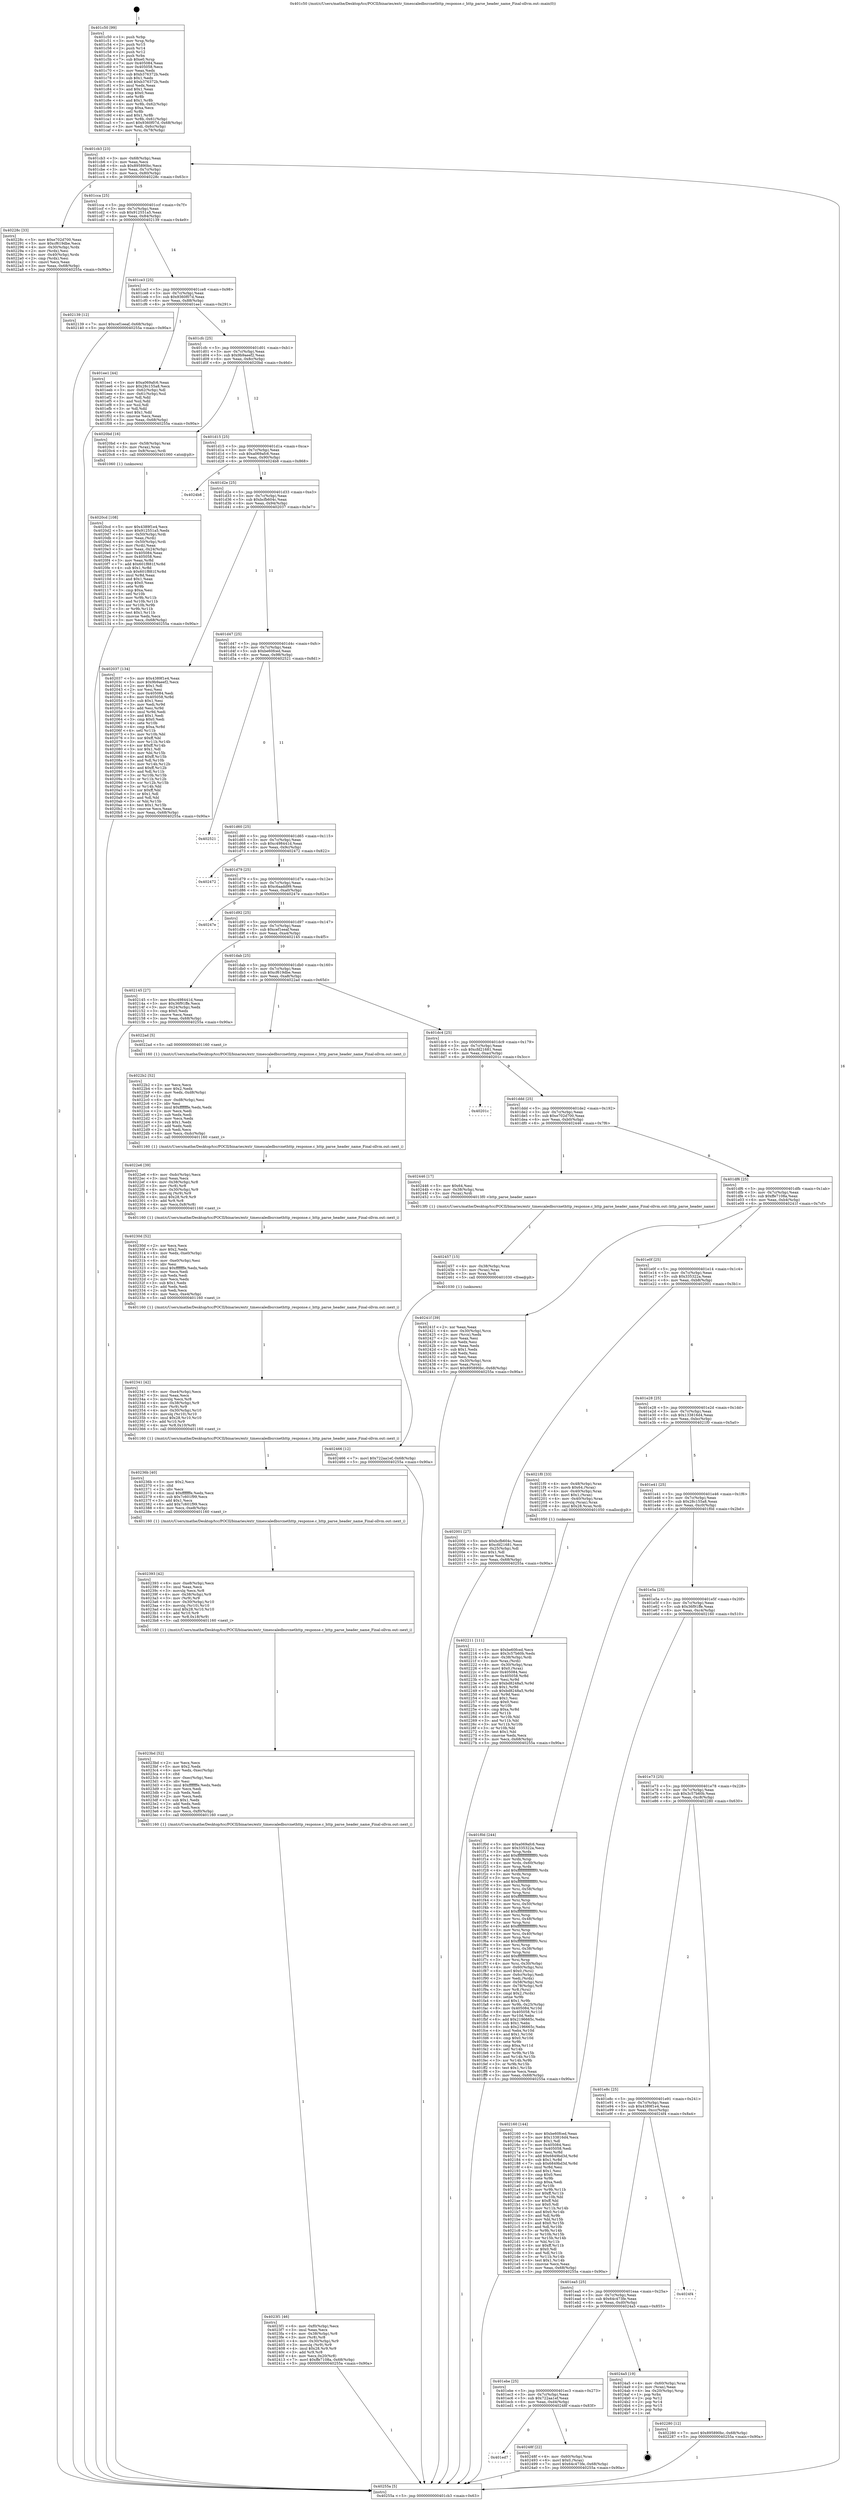 digraph "0x401c50" {
  label = "0x401c50 (/mnt/c/Users/mathe/Desktop/tcc/POCII/binaries/extr_timescaledbsrcnethttp_response.c_http_parse_header_name_Final-ollvm.out::main(0))"
  labelloc = "t"
  node[shape=record]

  Entry [label="",width=0.3,height=0.3,shape=circle,fillcolor=black,style=filled]
  "0x401cb3" [label="{
     0x401cb3 [23]\l
     | [instrs]\l
     &nbsp;&nbsp;0x401cb3 \<+3\>: mov -0x68(%rbp),%eax\l
     &nbsp;&nbsp;0x401cb6 \<+2\>: mov %eax,%ecx\l
     &nbsp;&nbsp;0x401cb8 \<+6\>: sub $0x895890bc,%ecx\l
     &nbsp;&nbsp;0x401cbe \<+3\>: mov %eax,-0x7c(%rbp)\l
     &nbsp;&nbsp;0x401cc1 \<+3\>: mov %ecx,-0x80(%rbp)\l
     &nbsp;&nbsp;0x401cc4 \<+6\>: je 000000000040228c \<main+0x63c\>\l
  }"]
  "0x40228c" [label="{
     0x40228c [33]\l
     | [instrs]\l
     &nbsp;&nbsp;0x40228c \<+5\>: mov $0xe702d700,%eax\l
     &nbsp;&nbsp;0x402291 \<+5\>: mov $0xcf619dbe,%ecx\l
     &nbsp;&nbsp;0x402296 \<+4\>: mov -0x30(%rbp),%rdx\l
     &nbsp;&nbsp;0x40229a \<+2\>: mov (%rdx),%esi\l
     &nbsp;&nbsp;0x40229c \<+4\>: mov -0x40(%rbp),%rdx\l
     &nbsp;&nbsp;0x4022a0 \<+2\>: cmp (%rdx),%esi\l
     &nbsp;&nbsp;0x4022a2 \<+3\>: cmovl %ecx,%eax\l
     &nbsp;&nbsp;0x4022a5 \<+3\>: mov %eax,-0x68(%rbp)\l
     &nbsp;&nbsp;0x4022a8 \<+5\>: jmp 000000000040255a \<main+0x90a\>\l
  }"]
  "0x401cca" [label="{
     0x401cca [25]\l
     | [instrs]\l
     &nbsp;&nbsp;0x401cca \<+5\>: jmp 0000000000401ccf \<main+0x7f\>\l
     &nbsp;&nbsp;0x401ccf \<+3\>: mov -0x7c(%rbp),%eax\l
     &nbsp;&nbsp;0x401cd2 \<+5\>: sub $0x912551a5,%eax\l
     &nbsp;&nbsp;0x401cd7 \<+6\>: mov %eax,-0x84(%rbp)\l
     &nbsp;&nbsp;0x401cdd \<+6\>: je 0000000000402139 \<main+0x4e9\>\l
  }"]
  Exit [label="",width=0.3,height=0.3,shape=circle,fillcolor=black,style=filled,peripheries=2]
  "0x402139" [label="{
     0x402139 [12]\l
     | [instrs]\l
     &nbsp;&nbsp;0x402139 \<+7\>: movl $0xcef1eeaf,-0x68(%rbp)\l
     &nbsp;&nbsp;0x402140 \<+5\>: jmp 000000000040255a \<main+0x90a\>\l
  }"]
  "0x401ce3" [label="{
     0x401ce3 [25]\l
     | [instrs]\l
     &nbsp;&nbsp;0x401ce3 \<+5\>: jmp 0000000000401ce8 \<main+0x98\>\l
     &nbsp;&nbsp;0x401ce8 \<+3\>: mov -0x7c(%rbp),%eax\l
     &nbsp;&nbsp;0x401ceb \<+5\>: sub $0x9360f07d,%eax\l
     &nbsp;&nbsp;0x401cf0 \<+6\>: mov %eax,-0x88(%rbp)\l
     &nbsp;&nbsp;0x401cf6 \<+6\>: je 0000000000401ee1 \<main+0x291\>\l
  }"]
  "0x401ed7" [label="{
     0x401ed7\l
  }", style=dashed]
  "0x401ee1" [label="{
     0x401ee1 [44]\l
     | [instrs]\l
     &nbsp;&nbsp;0x401ee1 \<+5\>: mov $0xa069afc6,%eax\l
     &nbsp;&nbsp;0x401ee6 \<+5\>: mov $0x28c155a8,%ecx\l
     &nbsp;&nbsp;0x401eeb \<+3\>: mov -0x62(%rbp),%dl\l
     &nbsp;&nbsp;0x401eee \<+4\>: mov -0x61(%rbp),%sil\l
     &nbsp;&nbsp;0x401ef2 \<+3\>: mov %dl,%dil\l
     &nbsp;&nbsp;0x401ef5 \<+3\>: and %sil,%dil\l
     &nbsp;&nbsp;0x401ef8 \<+3\>: xor %sil,%dl\l
     &nbsp;&nbsp;0x401efb \<+3\>: or %dl,%dil\l
     &nbsp;&nbsp;0x401efe \<+4\>: test $0x1,%dil\l
     &nbsp;&nbsp;0x401f02 \<+3\>: cmovne %ecx,%eax\l
     &nbsp;&nbsp;0x401f05 \<+3\>: mov %eax,-0x68(%rbp)\l
     &nbsp;&nbsp;0x401f08 \<+5\>: jmp 000000000040255a \<main+0x90a\>\l
  }"]
  "0x401cfc" [label="{
     0x401cfc [25]\l
     | [instrs]\l
     &nbsp;&nbsp;0x401cfc \<+5\>: jmp 0000000000401d01 \<main+0xb1\>\l
     &nbsp;&nbsp;0x401d01 \<+3\>: mov -0x7c(%rbp),%eax\l
     &nbsp;&nbsp;0x401d04 \<+5\>: sub $0x9b9aeef2,%eax\l
     &nbsp;&nbsp;0x401d09 \<+6\>: mov %eax,-0x8c(%rbp)\l
     &nbsp;&nbsp;0x401d0f \<+6\>: je 00000000004020bd \<main+0x46d\>\l
  }"]
  "0x40255a" [label="{
     0x40255a [5]\l
     | [instrs]\l
     &nbsp;&nbsp;0x40255a \<+5\>: jmp 0000000000401cb3 \<main+0x63\>\l
  }"]
  "0x401c50" [label="{
     0x401c50 [99]\l
     | [instrs]\l
     &nbsp;&nbsp;0x401c50 \<+1\>: push %rbp\l
     &nbsp;&nbsp;0x401c51 \<+3\>: mov %rsp,%rbp\l
     &nbsp;&nbsp;0x401c54 \<+2\>: push %r15\l
     &nbsp;&nbsp;0x401c56 \<+2\>: push %r14\l
     &nbsp;&nbsp;0x401c58 \<+2\>: push %r12\l
     &nbsp;&nbsp;0x401c5a \<+1\>: push %rbx\l
     &nbsp;&nbsp;0x401c5b \<+7\>: sub $0xe0,%rsp\l
     &nbsp;&nbsp;0x401c62 \<+7\>: mov 0x405084,%eax\l
     &nbsp;&nbsp;0x401c69 \<+7\>: mov 0x405058,%ecx\l
     &nbsp;&nbsp;0x401c70 \<+2\>: mov %eax,%edx\l
     &nbsp;&nbsp;0x401c72 \<+6\>: sub $0xb376372b,%edx\l
     &nbsp;&nbsp;0x401c78 \<+3\>: sub $0x1,%edx\l
     &nbsp;&nbsp;0x401c7b \<+6\>: add $0xb376372b,%edx\l
     &nbsp;&nbsp;0x401c81 \<+3\>: imul %edx,%eax\l
     &nbsp;&nbsp;0x401c84 \<+3\>: and $0x1,%eax\l
     &nbsp;&nbsp;0x401c87 \<+3\>: cmp $0x0,%eax\l
     &nbsp;&nbsp;0x401c8a \<+4\>: sete %r8b\l
     &nbsp;&nbsp;0x401c8e \<+4\>: and $0x1,%r8b\l
     &nbsp;&nbsp;0x401c92 \<+4\>: mov %r8b,-0x62(%rbp)\l
     &nbsp;&nbsp;0x401c96 \<+3\>: cmp $0xa,%ecx\l
     &nbsp;&nbsp;0x401c99 \<+4\>: setl %r8b\l
     &nbsp;&nbsp;0x401c9d \<+4\>: and $0x1,%r8b\l
     &nbsp;&nbsp;0x401ca1 \<+4\>: mov %r8b,-0x61(%rbp)\l
     &nbsp;&nbsp;0x401ca5 \<+7\>: movl $0x9360f07d,-0x68(%rbp)\l
     &nbsp;&nbsp;0x401cac \<+3\>: mov %edi,-0x6c(%rbp)\l
     &nbsp;&nbsp;0x401caf \<+4\>: mov %rsi,-0x78(%rbp)\l
  }"]
  "0x40248f" [label="{
     0x40248f [22]\l
     | [instrs]\l
     &nbsp;&nbsp;0x40248f \<+4\>: mov -0x60(%rbp),%rax\l
     &nbsp;&nbsp;0x402493 \<+6\>: movl $0x0,(%rax)\l
     &nbsp;&nbsp;0x402499 \<+7\>: movl $0x64c473fe,-0x68(%rbp)\l
     &nbsp;&nbsp;0x4024a0 \<+5\>: jmp 000000000040255a \<main+0x90a\>\l
  }"]
  "0x4020bd" [label="{
     0x4020bd [16]\l
     | [instrs]\l
     &nbsp;&nbsp;0x4020bd \<+4\>: mov -0x58(%rbp),%rax\l
     &nbsp;&nbsp;0x4020c1 \<+3\>: mov (%rax),%rax\l
     &nbsp;&nbsp;0x4020c4 \<+4\>: mov 0x8(%rax),%rdi\l
     &nbsp;&nbsp;0x4020c8 \<+5\>: call 0000000000401060 \<atoi@plt\>\l
     | [calls]\l
     &nbsp;&nbsp;0x401060 \{1\} (unknown)\l
  }"]
  "0x401d15" [label="{
     0x401d15 [25]\l
     | [instrs]\l
     &nbsp;&nbsp;0x401d15 \<+5\>: jmp 0000000000401d1a \<main+0xca\>\l
     &nbsp;&nbsp;0x401d1a \<+3\>: mov -0x7c(%rbp),%eax\l
     &nbsp;&nbsp;0x401d1d \<+5\>: sub $0xa069afc6,%eax\l
     &nbsp;&nbsp;0x401d22 \<+6\>: mov %eax,-0x90(%rbp)\l
     &nbsp;&nbsp;0x401d28 \<+6\>: je 00000000004024b8 \<main+0x868\>\l
  }"]
  "0x401ebe" [label="{
     0x401ebe [25]\l
     | [instrs]\l
     &nbsp;&nbsp;0x401ebe \<+5\>: jmp 0000000000401ec3 \<main+0x273\>\l
     &nbsp;&nbsp;0x401ec3 \<+3\>: mov -0x7c(%rbp),%eax\l
     &nbsp;&nbsp;0x401ec6 \<+5\>: sub $0x722aa1ef,%eax\l
     &nbsp;&nbsp;0x401ecb \<+6\>: mov %eax,-0xd4(%rbp)\l
     &nbsp;&nbsp;0x401ed1 \<+6\>: je 000000000040248f \<main+0x83f\>\l
  }"]
  "0x4024b8" [label="{
     0x4024b8\l
  }", style=dashed]
  "0x401d2e" [label="{
     0x401d2e [25]\l
     | [instrs]\l
     &nbsp;&nbsp;0x401d2e \<+5\>: jmp 0000000000401d33 \<main+0xe3\>\l
     &nbsp;&nbsp;0x401d33 \<+3\>: mov -0x7c(%rbp),%eax\l
     &nbsp;&nbsp;0x401d36 \<+5\>: sub $0xbcfb604c,%eax\l
     &nbsp;&nbsp;0x401d3b \<+6\>: mov %eax,-0x94(%rbp)\l
     &nbsp;&nbsp;0x401d41 \<+6\>: je 0000000000402037 \<main+0x3e7\>\l
  }"]
  "0x4024a5" [label="{
     0x4024a5 [19]\l
     | [instrs]\l
     &nbsp;&nbsp;0x4024a5 \<+4\>: mov -0x60(%rbp),%rax\l
     &nbsp;&nbsp;0x4024a9 \<+2\>: mov (%rax),%eax\l
     &nbsp;&nbsp;0x4024ab \<+4\>: lea -0x20(%rbp),%rsp\l
     &nbsp;&nbsp;0x4024af \<+1\>: pop %rbx\l
     &nbsp;&nbsp;0x4024b0 \<+2\>: pop %r12\l
     &nbsp;&nbsp;0x4024b2 \<+2\>: pop %r14\l
     &nbsp;&nbsp;0x4024b4 \<+2\>: pop %r15\l
     &nbsp;&nbsp;0x4024b6 \<+1\>: pop %rbp\l
     &nbsp;&nbsp;0x4024b7 \<+1\>: ret\l
  }"]
  "0x402037" [label="{
     0x402037 [134]\l
     | [instrs]\l
     &nbsp;&nbsp;0x402037 \<+5\>: mov $0x4389f1e4,%eax\l
     &nbsp;&nbsp;0x40203c \<+5\>: mov $0x9b9aeef2,%ecx\l
     &nbsp;&nbsp;0x402041 \<+2\>: mov $0x1,%dl\l
     &nbsp;&nbsp;0x402043 \<+2\>: xor %esi,%esi\l
     &nbsp;&nbsp;0x402045 \<+7\>: mov 0x405084,%edi\l
     &nbsp;&nbsp;0x40204c \<+8\>: mov 0x405058,%r8d\l
     &nbsp;&nbsp;0x402054 \<+3\>: sub $0x1,%esi\l
     &nbsp;&nbsp;0x402057 \<+3\>: mov %edi,%r9d\l
     &nbsp;&nbsp;0x40205a \<+3\>: add %esi,%r9d\l
     &nbsp;&nbsp;0x40205d \<+4\>: imul %r9d,%edi\l
     &nbsp;&nbsp;0x402061 \<+3\>: and $0x1,%edi\l
     &nbsp;&nbsp;0x402064 \<+3\>: cmp $0x0,%edi\l
     &nbsp;&nbsp;0x402067 \<+4\>: sete %r10b\l
     &nbsp;&nbsp;0x40206b \<+4\>: cmp $0xa,%r8d\l
     &nbsp;&nbsp;0x40206f \<+4\>: setl %r11b\l
     &nbsp;&nbsp;0x402073 \<+3\>: mov %r10b,%bl\l
     &nbsp;&nbsp;0x402076 \<+3\>: xor $0xff,%bl\l
     &nbsp;&nbsp;0x402079 \<+3\>: mov %r11b,%r14b\l
     &nbsp;&nbsp;0x40207c \<+4\>: xor $0xff,%r14b\l
     &nbsp;&nbsp;0x402080 \<+3\>: xor $0x1,%dl\l
     &nbsp;&nbsp;0x402083 \<+3\>: mov %bl,%r15b\l
     &nbsp;&nbsp;0x402086 \<+4\>: and $0xff,%r15b\l
     &nbsp;&nbsp;0x40208a \<+3\>: and %dl,%r10b\l
     &nbsp;&nbsp;0x40208d \<+3\>: mov %r14b,%r12b\l
     &nbsp;&nbsp;0x402090 \<+4\>: and $0xff,%r12b\l
     &nbsp;&nbsp;0x402094 \<+3\>: and %dl,%r11b\l
     &nbsp;&nbsp;0x402097 \<+3\>: or %r10b,%r15b\l
     &nbsp;&nbsp;0x40209a \<+3\>: or %r11b,%r12b\l
     &nbsp;&nbsp;0x40209d \<+3\>: xor %r12b,%r15b\l
     &nbsp;&nbsp;0x4020a0 \<+3\>: or %r14b,%bl\l
     &nbsp;&nbsp;0x4020a3 \<+3\>: xor $0xff,%bl\l
     &nbsp;&nbsp;0x4020a6 \<+3\>: or $0x1,%dl\l
     &nbsp;&nbsp;0x4020a9 \<+2\>: and %dl,%bl\l
     &nbsp;&nbsp;0x4020ab \<+3\>: or %bl,%r15b\l
     &nbsp;&nbsp;0x4020ae \<+4\>: test $0x1,%r15b\l
     &nbsp;&nbsp;0x4020b2 \<+3\>: cmovne %ecx,%eax\l
     &nbsp;&nbsp;0x4020b5 \<+3\>: mov %eax,-0x68(%rbp)\l
     &nbsp;&nbsp;0x4020b8 \<+5\>: jmp 000000000040255a \<main+0x90a\>\l
  }"]
  "0x401d47" [label="{
     0x401d47 [25]\l
     | [instrs]\l
     &nbsp;&nbsp;0x401d47 \<+5\>: jmp 0000000000401d4c \<main+0xfc\>\l
     &nbsp;&nbsp;0x401d4c \<+3\>: mov -0x7c(%rbp),%eax\l
     &nbsp;&nbsp;0x401d4f \<+5\>: sub $0xbe60fced,%eax\l
     &nbsp;&nbsp;0x401d54 \<+6\>: mov %eax,-0x98(%rbp)\l
     &nbsp;&nbsp;0x401d5a \<+6\>: je 0000000000402521 \<main+0x8d1\>\l
  }"]
  "0x401ea5" [label="{
     0x401ea5 [25]\l
     | [instrs]\l
     &nbsp;&nbsp;0x401ea5 \<+5\>: jmp 0000000000401eaa \<main+0x25a\>\l
     &nbsp;&nbsp;0x401eaa \<+3\>: mov -0x7c(%rbp),%eax\l
     &nbsp;&nbsp;0x401ead \<+5\>: sub $0x64c473fe,%eax\l
     &nbsp;&nbsp;0x401eb2 \<+6\>: mov %eax,-0xd0(%rbp)\l
     &nbsp;&nbsp;0x401eb8 \<+6\>: je 00000000004024a5 \<main+0x855\>\l
  }"]
  "0x402521" [label="{
     0x402521\l
  }", style=dashed]
  "0x401d60" [label="{
     0x401d60 [25]\l
     | [instrs]\l
     &nbsp;&nbsp;0x401d60 \<+5\>: jmp 0000000000401d65 \<main+0x115\>\l
     &nbsp;&nbsp;0x401d65 \<+3\>: mov -0x7c(%rbp),%eax\l
     &nbsp;&nbsp;0x401d68 \<+5\>: sub $0xc498441d,%eax\l
     &nbsp;&nbsp;0x401d6d \<+6\>: mov %eax,-0x9c(%rbp)\l
     &nbsp;&nbsp;0x401d73 \<+6\>: je 0000000000402472 \<main+0x822\>\l
  }"]
  "0x4024f4" [label="{
     0x4024f4\l
  }", style=dashed]
  "0x402472" [label="{
     0x402472\l
  }", style=dashed]
  "0x401d79" [label="{
     0x401d79 [25]\l
     | [instrs]\l
     &nbsp;&nbsp;0x401d79 \<+5\>: jmp 0000000000401d7e \<main+0x12e\>\l
     &nbsp;&nbsp;0x401d7e \<+3\>: mov -0x7c(%rbp),%eax\l
     &nbsp;&nbsp;0x401d81 \<+5\>: sub $0xc6aadd99,%eax\l
     &nbsp;&nbsp;0x401d86 \<+6\>: mov %eax,-0xa0(%rbp)\l
     &nbsp;&nbsp;0x401d8c \<+6\>: je 000000000040247e \<main+0x82e\>\l
  }"]
  "0x402466" [label="{
     0x402466 [12]\l
     | [instrs]\l
     &nbsp;&nbsp;0x402466 \<+7\>: movl $0x722aa1ef,-0x68(%rbp)\l
     &nbsp;&nbsp;0x40246d \<+5\>: jmp 000000000040255a \<main+0x90a\>\l
  }"]
  "0x40247e" [label="{
     0x40247e\l
  }", style=dashed]
  "0x401d92" [label="{
     0x401d92 [25]\l
     | [instrs]\l
     &nbsp;&nbsp;0x401d92 \<+5\>: jmp 0000000000401d97 \<main+0x147\>\l
     &nbsp;&nbsp;0x401d97 \<+3\>: mov -0x7c(%rbp),%eax\l
     &nbsp;&nbsp;0x401d9a \<+5\>: sub $0xcef1eeaf,%eax\l
     &nbsp;&nbsp;0x401d9f \<+6\>: mov %eax,-0xa4(%rbp)\l
     &nbsp;&nbsp;0x401da5 \<+6\>: je 0000000000402145 \<main+0x4f5\>\l
  }"]
  "0x402457" [label="{
     0x402457 [15]\l
     | [instrs]\l
     &nbsp;&nbsp;0x402457 \<+4\>: mov -0x38(%rbp),%rax\l
     &nbsp;&nbsp;0x40245b \<+3\>: mov (%rax),%rax\l
     &nbsp;&nbsp;0x40245e \<+3\>: mov %rax,%rdi\l
     &nbsp;&nbsp;0x402461 \<+5\>: call 0000000000401030 \<free@plt\>\l
     | [calls]\l
     &nbsp;&nbsp;0x401030 \{1\} (unknown)\l
  }"]
  "0x402145" [label="{
     0x402145 [27]\l
     | [instrs]\l
     &nbsp;&nbsp;0x402145 \<+5\>: mov $0xc498441d,%eax\l
     &nbsp;&nbsp;0x40214a \<+5\>: mov $0x36f91ffe,%ecx\l
     &nbsp;&nbsp;0x40214f \<+3\>: mov -0x24(%rbp),%edx\l
     &nbsp;&nbsp;0x402152 \<+3\>: cmp $0x0,%edx\l
     &nbsp;&nbsp;0x402155 \<+3\>: cmove %ecx,%eax\l
     &nbsp;&nbsp;0x402158 \<+3\>: mov %eax,-0x68(%rbp)\l
     &nbsp;&nbsp;0x40215b \<+5\>: jmp 000000000040255a \<main+0x90a\>\l
  }"]
  "0x401dab" [label="{
     0x401dab [25]\l
     | [instrs]\l
     &nbsp;&nbsp;0x401dab \<+5\>: jmp 0000000000401db0 \<main+0x160\>\l
     &nbsp;&nbsp;0x401db0 \<+3\>: mov -0x7c(%rbp),%eax\l
     &nbsp;&nbsp;0x401db3 \<+5\>: sub $0xcf619dbe,%eax\l
     &nbsp;&nbsp;0x401db8 \<+6\>: mov %eax,-0xa8(%rbp)\l
     &nbsp;&nbsp;0x401dbe \<+6\>: je 00000000004022ad \<main+0x65d\>\l
  }"]
  "0x4023f1" [label="{
     0x4023f1 [46]\l
     | [instrs]\l
     &nbsp;&nbsp;0x4023f1 \<+6\>: mov -0xf0(%rbp),%ecx\l
     &nbsp;&nbsp;0x4023f7 \<+3\>: imul %eax,%ecx\l
     &nbsp;&nbsp;0x4023fa \<+4\>: mov -0x38(%rbp),%r8\l
     &nbsp;&nbsp;0x4023fe \<+3\>: mov (%r8),%r8\l
     &nbsp;&nbsp;0x402401 \<+4\>: mov -0x30(%rbp),%r9\l
     &nbsp;&nbsp;0x402405 \<+3\>: movslq (%r9),%r9\l
     &nbsp;&nbsp;0x402408 \<+4\>: imul $0x28,%r9,%r9\l
     &nbsp;&nbsp;0x40240c \<+3\>: add %r9,%r8\l
     &nbsp;&nbsp;0x40240f \<+4\>: mov %ecx,0x20(%r8)\l
     &nbsp;&nbsp;0x402413 \<+7\>: movl $0xffe7108a,-0x68(%rbp)\l
     &nbsp;&nbsp;0x40241a \<+5\>: jmp 000000000040255a \<main+0x90a\>\l
  }"]
  "0x4022ad" [label="{
     0x4022ad [5]\l
     | [instrs]\l
     &nbsp;&nbsp;0x4022ad \<+5\>: call 0000000000401160 \<next_i\>\l
     | [calls]\l
     &nbsp;&nbsp;0x401160 \{1\} (/mnt/c/Users/mathe/Desktop/tcc/POCII/binaries/extr_timescaledbsrcnethttp_response.c_http_parse_header_name_Final-ollvm.out::next_i)\l
  }"]
  "0x401dc4" [label="{
     0x401dc4 [25]\l
     | [instrs]\l
     &nbsp;&nbsp;0x401dc4 \<+5\>: jmp 0000000000401dc9 \<main+0x179\>\l
     &nbsp;&nbsp;0x401dc9 \<+3\>: mov -0x7c(%rbp),%eax\l
     &nbsp;&nbsp;0x401dcc \<+5\>: sub $0xcfd21681,%eax\l
     &nbsp;&nbsp;0x401dd1 \<+6\>: mov %eax,-0xac(%rbp)\l
     &nbsp;&nbsp;0x401dd7 \<+6\>: je 000000000040201c \<main+0x3cc\>\l
  }"]
  "0x4023bd" [label="{
     0x4023bd [52]\l
     | [instrs]\l
     &nbsp;&nbsp;0x4023bd \<+2\>: xor %ecx,%ecx\l
     &nbsp;&nbsp;0x4023bf \<+5\>: mov $0x2,%edx\l
     &nbsp;&nbsp;0x4023c4 \<+6\>: mov %edx,-0xec(%rbp)\l
     &nbsp;&nbsp;0x4023ca \<+1\>: cltd\l
     &nbsp;&nbsp;0x4023cb \<+6\>: mov -0xec(%rbp),%esi\l
     &nbsp;&nbsp;0x4023d1 \<+2\>: idiv %esi\l
     &nbsp;&nbsp;0x4023d3 \<+6\>: imul $0xfffffffe,%edx,%edx\l
     &nbsp;&nbsp;0x4023d9 \<+2\>: mov %ecx,%edi\l
     &nbsp;&nbsp;0x4023db \<+2\>: sub %edx,%edi\l
     &nbsp;&nbsp;0x4023dd \<+2\>: mov %ecx,%edx\l
     &nbsp;&nbsp;0x4023df \<+3\>: sub $0x1,%edx\l
     &nbsp;&nbsp;0x4023e2 \<+2\>: add %edx,%edi\l
     &nbsp;&nbsp;0x4023e4 \<+2\>: sub %edi,%ecx\l
     &nbsp;&nbsp;0x4023e6 \<+6\>: mov %ecx,-0xf0(%rbp)\l
     &nbsp;&nbsp;0x4023ec \<+5\>: call 0000000000401160 \<next_i\>\l
     | [calls]\l
     &nbsp;&nbsp;0x401160 \{1\} (/mnt/c/Users/mathe/Desktop/tcc/POCII/binaries/extr_timescaledbsrcnethttp_response.c_http_parse_header_name_Final-ollvm.out::next_i)\l
  }"]
  "0x40201c" [label="{
     0x40201c\l
  }", style=dashed]
  "0x401ddd" [label="{
     0x401ddd [25]\l
     | [instrs]\l
     &nbsp;&nbsp;0x401ddd \<+5\>: jmp 0000000000401de2 \<main+0x192\>\l
     &nbsp;&nbsp;0x401de2 \<+3\>: mov -0x7c(%rbp),%eax\l
     &nbsp;&nbsp;0x401de5 \<+5\>: sub $0xe702d700,%eax\l
     &nbsp;&nbsp;0x401dea \<+6\>: mov %eax,-0xb0(%rbp)\l
     &nbsp;&nbsp;0x401df0 \<+6\>: je 0000000000402446 \<main+0x7f6\>\l
  }"]
  "0x402393" [label="{
     0x402393 [42]\l
     | [instrs]\l
     &nbsp;&nbsp;0x402393 \<+6\>: mov -0xe8(%rbp),%ecx\l
     &nbsp;&nbsp;0x402399 \<+3\>: imul %eax,%ecx\l
     &nbsp;&nbsp;0x40239c \<+3\>: movslq %ecx,%r8\l
     &nbsp;&nbsp;0x40239f \<+4\>: mov -0x38(%rbp),%r9\l
     &nbsp;&nbsp;0x4023a3 \<+3\>: mov (%r9),%r9\l
     &nbsp;&nbsp;0x4023a6 \<+4\>: mov -0x30(%rbp),%r10\l
     &nbsp;&nbsp;0x4023aa \<+3\>: movslq (%r10),%r10\l
     &nbsp;&nbsp;0x4023ad \<+4\>: imul $0x28,%r10,%r10\l
     &nbsp;&nbsp;0x4023b1 \<+3\>: add %r10,%r9\l
     &nbsp;&nbsp;0x4023b4 \<+4\>: mov %r8,0x18(%r9)\l
     &nbsp;&nbsp;0x4023b8 \<+5\>: call 0000000000401160 \<next_i\>\l
     | [calls]\l
     &nbsp;&nbsp;0x401160 \{1\} (/mnt/c/Users/mathe/Desktop/tcc/POCII/binaries/extr_timescaledbsrcnethttp_response.c_http_parse_header_name_Final-ollvm.out::next_i)\l
  }"]
  "0x402446" [label="{
     0x402446 [17]\l
     | [instrs]\l
     &nbsp;&nbsp;0x402446 \<+5\>: mov $0x64,%esi\l
     &nbsp;&nbsp;0x40244b \<+4\>: mov -0x38(%rbp),%rax\l
     &nbsp;&nbsp;0x40244f \<+3\>: mov (%rax),%rdi\l
     &nbsp;&nbsp;0x402452 \<+5\>: call 00000000004013f0 \<http_parse_header_name\>\l
     | [calls]\l
     &nbsp;&nbsp;0x4013f0 \{1\} (/mnt/c/Users/mathe/Desktop/tcc/POCII/binaries/extr_timescaledbsrcnethttp_response.c_http_parse_header_name_Final-ollvm.out::http_parse_header_name)\l
  }"]
  "0x401df6" [label="{
     0x401df6 [25]\l
     | [instrs]\l
     &nbsp;&nbsp;0x401df6 \<+5\>: jmp 0000000000401dfb \<main+0x1ab\>\l
     &nbsp;&nbsp;0x401dfb \<+3\>: mov -0x7c(%rbp),%eax\l
     &nbsp;&nbsp;0x401dfe \<+5\>: sub $0xffe7108a,%eax\l
     &nbsp;&nbsp;0x401e03 \<+6\>: mov %eax,-0xb4(%rbp)\l
     &nbsp;&nbsp;0x401e09 \<+6\>: je 000000000040241f \<main+0x7cf\>\l
  }"]
  "0x40236b" [label="{
     0x40236b [40]\l
     | [instrs]\l
     &nbsp;&nbsp;0x40236b \<+5\>: mov $0x2,%ecx\l
     &nbsp;&nbsp;0x402370 \<+1\>: cltd\l
     &nbsp;&nbsp;0x402371 \<+2\>: idiv %ecx\l
     &nbsp;&nbsp;0x402373 \<+6\>: imul $0xfffffffe,%edx,%ecx\l
     &nbsp;&nbsp;0x402379 \<+6\>: sub $0x7c601f99,%ecx\l
     &nbsp;&nbsp;0x40237f \<+3\>: add $0x1,%ecx\l
     &nbsp;&nbsp;0x402382 \<+6\>: add $0x7c601f99,%ecx\l
     &nbsp;&nbsp;0x402388 \<+6\>: mov %ecx,-0xe8(%rbp)\l
     &nbsp;&nbsp;0x40238e \<+5\>: call 0000000000401160 \<next_i\>\l
     | [calls]\l
     &nbsp;&nbsp;0x401160 \{1\} (/mnt/c/Users/mathe/Desktop/tcc/POCII/binaries/extr_timescaledbsrcnethttp_response.c_http_parse_header_name_Final-ollvm.out::next_i)\l
  }"]
  "0x40241f" [label="{
     0x40241f [39]\l
     | [instrs]\l
     &nbsp;&nbsp;0x40241f \<+2\>: xor %eax,%eax\l
     &nbsp;&nbsp;0x402421 \<+4\>: mov -0x30(%rbp),%rcx\l
     &nbsp;&nbsp;0x402425 \<+2\>: mov (%rcx),%edx\l
     &nbsp;&nbsp;0x402427 \<+2\>: mov %eax,%esi\l
     &nbsp;&nbsp;0x402429 \<+2\>: sub %edx,%esi\l
     &nbsp;&nbsp;0x40242b \<+2\>: mov %eax,%edx\l
     &nbsp;&nbsp;0x40242d \<+3\>: sub $0x1,%edx\l
     &nbsp;&nbsp;0x402430 \<+2\>: add %edx,%esi\l
     &nbsp;&nbsp;0x402432 \<+2\>: sub %esi,%eax\l
     &nbsp;&nbsp;0x402434 \<+4\>: mov -0x30(%rbp),%rcx\l
     &nbsp;&nbsp;0x402438 \<+2\>: mov %eax,(%rcx)\l
     &nbsp;&nbsp;0x40243a \<+7\>: movl $0x895890bc,-0x68(%rbp)\l
     &nbsp;&nbsp;0x402441 \<+5\>: jmp 000000000040255a \<main+0x90a\>\l
  }"]
  "0x401e0f" [label="{
     0x401e0f [25]\l
     | [instrs]\l
     &nbsp;&nbsp;0x401e0f \<+5\>: jmp 0000000000401e14 \<main+0x1c4\>\l
     &nbsp;&nbsp;0x401e14 \<+3\>: mov -0x7c(%rbp),%eax\l
     &nbsp;&nbsp;0x401e17 \<+5\>: sub $0x335322a,%eax\l
     &nbsp;&nbsp;0x401e1c \<+6\>: mov %eax,-0xb8(%rbp)\l
     &nbsp;&nbsp;0x401e22 \<+6\>: je 0000000000402001 \<main+0x3b1\>\l
  }"]
  "0x402341" [label="{
     0x402341 [42]\l
     | [instrs]\l
     &nbsp;&nbsp;0x402341 \<+6\>: mov -0xe4(%rbp),%ecx\l
     &nbsp;&nbsp;0x402347 \<+3\>: imul %eax,%ecx\l
     &nbsp;&nbsp;0x40234a \<+3\>: movslq %ecx,%r8\l
     &nbsp;&nbsp;0x40234d \<+4\>: mov -0x38(%rbp),%r9\l
     &nbsp;&nbsp;0x402351 \<+3\>: mov (%r9),%r9\l
     &nbsp;&nbsp;0x402354 \<+4\>: mov -0x30(%rbp),%r10\l
     &nbsp;&nbsp;0x402358 \<+3\>: movslq (%r10),%r10\l
     &nbsp;&nbsp;0x40235b \<+4\>: imul $0x28,%r10,%r10\l
     &nbsp;&nbsp;0x40235f \<+3\>: add %r10,%r9\l
     &nbsp;&nbsp;0x402362 \<+4\>: mov %r8,0x10(%r9)\l
     &nbsp;&nbsp;0x402366 \<+5\>: call 0000000000401160 \<next_i\>\l
     | [calls]\l
     &nbsp;&nbsp;0x401160 \{1\} (/mnt/c/Users/mathe/Desktop/tcc/POCII/binaries/extr_timescaledbsrcnethttp_response.c_http_parse_header_name_Final-ollvm.out::next_i)\l
  }"]
  "0x402001" [label="{
     0x402001 [27]\l
     | [instrs]\l
     &nbsp;&nbsp;0x402001 \<+5\>: mov $0xbcfb604c,%eax\l
     &nbsp;&nbsp;0x402006 \<+5\>: mov $0xcfd21681,%ecx\l
     &nbsp;&nbsp;0x40200b \<+3\>: mov -0x25(%rbp),%dl\l
     &nbsp;&nbsp;0x40200e \<+3\>: test $0x1,%dl\l
     &nbsp;&nbsp;0x402011 \<+3\>: cmovne %ecx,%eax\l
     &nbsp;&nbsp;0x402014 \<+3\>: mov %eax,-0x68(%rbp)\l
     &nbsp;&nbsp;0x402017 \<+5\>: jmp 000000000040255a \<main+0x90a\>\l
  }"]
  "0x401e28" [label="{
     0x401e28 [25]\l
     | [instrs]\l
     &nbsp;&nbsp;0x401e28 \<+5\>: jmp 0000000000401e2d \<main+0x1dd\>\l
     &nbsp;&nbsp;0x401e2d \<+3\>: mov -0x7c(%rbp),%eax\l
     &nbsp;&nbsp;0x401e30 \<+5\>: sub $0x133816d4,%eax\l
     &nbsp;&nbsp;0x401e35 \<+6\>: mov %eax,-0xbc(%rbp)\l
     &nbsp;&nbsp;0x401e3b \<+6\>: je 00000000004021f0 \<main+0x5a0\>\l
  }"]
  "0x40230d" [label="{
     0x40230d [52]\l
     | [instrs]\l
     &nbsp;&nbsp;0x40230d \<+2\>: xor %ecx,%ecx\l
     &nbsp;&nbsp;0x40230f \<+5\>: mov $0x2,%edx\l
     &nbsp;&nbsp;0x402314 \<+6\>: mov %edx,-0xe0(%rbp)\l
     &nbsp;&nbsp;0x40231a \<+1\>: cltd\l
     &nbsp;&nbsp;0x40231b \<+6\>: mov -0xe0(%rbp),%esi\l
     &nbsp;&nbsp;0x402321 \<+2\>: idiv %esi\l
     &nbsp;&nbsp;0x402323 \<+6\>: imul $0xfffffffe,%edx,%edx\l
     &nbsp;&nbsp;0x402329 \<+2\>: mov %ecx,%edi\l
     &nbsp;&nbsp;0x40232b \<+2\>: sub %edx,%edi\l
     &nbsp;&nbsp;0x40232d \<+2\>: mov %ecx,%edx\l
     &nbsp;&nbsp;0x40232f \<+3\>: sub $0x1,%edx\l
     &nbsp;&nbsp;0x402332 \<+2\>: add %edx,%edi\l
     &nbsp;&nbsp;0x402334 \<+2\>: sub %edi,%ecx\l
     &nbsp;&nbsp;0x402336 \<+6\>: mov %ecx,-0xe4(%rbp)\l
     &nbsp;&nbsp;0x40233c \<+5\>: call 0000000000401160 \<next_i\>\l
     | [calls]\l
     &nbsp;&nbsp;0x401160 \{1\} (/mnt/c/Users/mathe/Desktop/tcc/POCII/binaries/extr_timescaledbsrcnethttp_response.c_http_parse_header_name_Final-ollvm.out::next_i)\l
  }"]
  "0x4021f0" [label="{
     0x4021f0 [33]\l
     | [instrs]\l
     &nbsp;&nbsp;0x4021f0 \<+4\>: mov -0x48(%rbp),%rax\l
     &nbsp;&nbsp;0x4021f4 \<+3\>: movb $0x64,(%rax)\l
     &nbsp;&nbsp;0x4021f7 \<+4\>: mov -0x40(%rbp),%rax\l
     &nbsp;&nbsp;0x4021fb \<+6\>: movl $0x1,(%rax)\l
     &nbsp;&nbsp;0x402201 \<+4\>: mov -0x40(%rbp),%rax\l
     &nbsp;&nbsp;0x402205 \<+3\>: movslq (%rax),%rax\l
     &nbsp;&nbsp;0x402208 \<+4\>: imul $0x28,%rax,%rdi\l
     &nbsp;&nbsp;0x40220c \<+5\>: call 0000000000401050 \<malloc@plt\>\l
     | [calls]\l
     &nbsp;&nbsp;0x401050 \{1\} (unknown)\l
  }"]
  "0x401e41" [label="{
     0x401e41 [25]\l
     | [instrs]\l
     &nbsp;&nbsp;0x401e41 \<+5\>: jmp 0000000000401e46 \<main+0x1f6\>\l
     &nbsp;&nbsp;0x401e46 \<+3\>: mov -0x7c(%rbp),%eax\l
     &nbsp;&nbsp;0x401e49 \<+5\>: sub $0x28c155a8,%eax\l
     &nbsp;&nbsp;0x401e4e \<+6\>: mov %eax,-0xc0(%rbp)\l
     &nbsp;&nbsp;0x401e54 \<+6\>: je 0000000000401f0d \<main+0x2bd\>\l
  }"]
  "0x4022e6" [label="{
     0x4022e6 [39]\l
     | [instrs]\l
     &nbsp;&nbsp;0x4022e6 \<+6\>: mov -0xdc(%rbp),%ecx\l
     &nbsp;&nbsp;0x4022ec \<+3\>: imul %eax,%ecx\l
     &nbsp;&nbsp;0x4022ef \<+4\>: mov -0x38(%rbp),%r8\l
     &nbsp;&nbsp;0x4022f3 \<+3\>: mov (%r8),%r8\l
     &nbsp;&nbsp;0x4022f6 \<+4\>: mov -0x30(%rbp),%r9\l
     &nbsp;&nbsp;0x4022fa \<+3\>: movslq (%r9),%r9\l
     &nbsp;&nbsp;0x4022fd \<+4\>: imul $0x28,%r9,%r9\l
     &nbsp;&nbsp;0x402301 \<+3\>: add %r9,%r8\l
     &nbsp;&nbsp;0x402304 \<+4\>: mov %ecx,0x8(%r8)\l
     &nbsp;&nbsp;0x402308 \<+5\>: call 0000000000401160 \<next_i\>\l
     | [calls]\l
     &nbsp;&nbsp;0x401160 \{1\} (/mnt/c/Users/mathe/Desktop/tcc/POCII/binaries/extr_timescaledbsrcnethttp_response.c_http_parse_header_name_Final-ollvm.out::next_i)\l
  }"]
  "0x401f0d" [label="{
     0x401f0d [244]\l
     | [instrs]\l
     &nbsp;&nbsp;0x401f0d \<+5\>: mov $0xa069afc6,%eax\l
     &nbsp;&nbsp;0x401f12 \<+5\>: mov $0x335322a,%ecx\l
     &nbsp;&nbsp;0x401f17 \<+3\>: mov %rsp,%rdx\l
     &nbsp;&nbsp;0x401f1a \<+4\>: add $0xfffffffffffffff0,%rdx\l
     &nbsp;&nbsp;0x401f1e \<+3\>: mov %rdx,%rsp\l
     &nbsp;&nbsp;0x401f21 \<+4\>: mov %rdx,-0x60(%rbp)\l
     &nbsp;&nbsp;0x401f25 \<+3\>: mov %rsp,%rdx\l
     &nbsp;&nbsp;0x401f28 \<+4\>: add $0xfffffffffffffff0,%rdx\l
     &nbsp;&nbsp;0x401f2c \<+3\>: mov %rdx,%rsp\l
     &nbsp;&nbsp;0x401f2f \<+3\>: mov %rsp,%rsi\l
     &nbsp;&nbsp;0x401f32 \<+4\>: add $0xfffffffffffffff0,%rsi\l
     &nbsp;&nbsp;0x401f36 \<+3\>: mov %rsi,%rsp\l
     &nbsp;&nbsp;0x401f39 \<+4\>: mov %rsi,-0x58(%rbp)\l
     &nbsp;&nbsp;0x401f3d \<+3\>: mov %rsp,%rsi\l
     &nbsp;&nbsp;0x401f40 \<+4\>: add $0xfffffffffffffff0,%rsi\l
     &nbsp;&nbsp;0x401f44 \<+3\>: mov %rsi,%rsp\l
     &nbsp;&nbsp;0x401f47 \<+4\>: mov %rsi,-0x50(%rbp)\l
     &nbsp;&nbsp;0x401f4b \<+3\>: mov %rsp,%rsi\l
     &nbsp;&nbsp;0x401f4e \<+4\>: add $0xfffffffffffffff0,%rsi\l
     &nbsp;&nbsp;0x401f52 \<+3\>: mov %rsi,%rsp\l
     &nbsp;&nbsp;0x401f55 \<+4\>: mov %rsi,-0x48(%rbp)\l
     &nbsp;&nbsp;0x401f59 \<+3\>: mov %rsp,%rsi\l
     &nbsp;&nbsp;0x401f5c \<+4\>: add $0xfffffffffffffff0,%rsi\l
     &nbsp;&nbsp;0x401f60 \<+3\>: mov %rsi,%rsp\l
     &nbsp;&nbsp;0x401f63 \<+4\>: mov %rsi,-0x40(%rbp)\l
     &nbsp;&nbsp;0x401f67 \<+3\>: mov %rsp,%rsi\l
     &nbsp;&nbsp;0x401f6a \<+4\>: add $0xfffffffffffffff0,%rsi\l
     &nbsp;&nbsp;0x401f6e \<+3\>: mov %rsi,%rsp\l
     &nbsp;&nbsp;0x401f71 \<+4\>: mov %rsi,-0x38(%rbp)\l
     &nbsp;&nbsp;0x401f75 \<+3\>: mov %rsp,%rsi\l
     &nbsp;&nbsp;0x401f78 \<+4\>: add $0xfffffffffffffff0,%rsi\l
     &nbsp;&nbsp;0x401f7c \<+3\>: mov %rsi,%rsp\l
     &nbsp;&nbsp;0x401f7f \<+4\>: mov %rsi,-0x30(%rbp)\l
     &nbsp;&nbsp;0x401f83 \<+4\>: mov -0x60(%rbp),%rsi\l
     &nbsp;&nbsp;0x401f87 \<+6\>: movl $0x0,(%rsi)\l
     &nbsp;&nbsp;0x401f8d \<+3\>: mov -0x6c(%rbp),%edi\l
     &nbsp;&nbsp;0x401f90 \<+2\>: mov %edi,(%rdx)\l
     &nbsp;&nbsp;0x401f92 \<+4\>: mov -0x58(%rbp),%rsi\l
     &nbsp;&nbsp;0x401f96 \<+4\>: mov -0x78(%rbp),%r8\l
     &nbsp;&nbsp;0x401f9a \<+3\>: mov %r8,(%rsi)\l
     &nbsp;&nbsp;0x401f9d \<+3\>: cmpl $0x2,(%rdx)\l
     &nbsp;&nbsp;0x401fa0 \<+4\>: setne %r9b\l
     &nbsp;&nbsp;0x401fa4 \<+4\>: and $0x1,%r9b\l
     &nbsp;&nbsp;0x401fa8 \<+4\>: mov %r9b,-0x25(%rbp)\l
     &nbsp;&nbsp;0x401fac \<+8\>: mov 0x405084,%r10d\l
     &nbsp;&nbsp;0x401fb4 \<+8\>: mov 0x405058,%r11d\l
     &nbsp;&nbsp;0x401fbc \<+3\>: mov %r10d,%ebx\l
     &nbsp;&nbsp;0x401fbf \<+6\>: add $0x2196665c,%ebx\l
     &nbsp;&nbsp;0x401fc5 \<+3\>: sub $0x1,%ebx\l
     &nbsp;&nbsp;0x401fc8 \<+6\>: sub $0x2196665c,%ebx\l
     &nbsp;&nbsp;0x401fce \<+4\>: imul %ebx,%r10d\l
     &nbsp;&nbsp;0x401fd2 \<+4\>: and $0x1,%r10d\l
     &nbsp;&nbsp;0x401fd6 \<+4\>: cmp $0x0,%r10d\l
     &nbsp;&nbsp;0x401fda \<+4\>: sete %r9b\l
     &nbsp;&nbsp;0x401fde \<+4\>: cmp $0xa,%r11d\l
     &nbsp;&nbsp;0x401fe2 \<+4\>: setl %r14b\l
     &nbsp;&nbsp;0x401fe6 \<+3\>: mov %r9b,%r15b\l
     &nbsp;&nbsp;0x401fe9 \<+3\>: and %r14b,%r15b\l
     &nbsp;&nbsp;0x401fec \<+3\>: xor %r14b,%r9b\l
     &nbsp;&nbsp;0x401fef \<+3\>: or %r9b,%r15b\l
     &nbsp;&nbsp;0x401ff2 \<+4\>: test $0x1,%r15b\l
     &nbsp;&nbsp;0x401ff6 \<+3\>: cmovne %ecx,%eax\l
     &nbsp;&nbsp;0x401ff9 \<+3\>: mov %eax,-0x68(%rbp)\l
     &nbsp;&nbsp;0x401ffc \<+5\>: jmp 000000000040255a \<main+0x90a\>\l
  }"]
  "0x401e5a" [label="{
     0x401e5a [25]\l
     | [instrs]\l
     &nbsp;&nbsp;0x401e5a \<+5\>: jmp 0000000000401e5f \<main+0x20f\>\l
     &nbsp;&nbsp;0x401e5f \<+3\>: mov -0x7c(%rbp),%eax\l
     &nbsp;&nbsp;0x401e62 \<+5\>: sub $0x36f91ffe,%eax\l
     &nbsp;&nbsp;0x401e67 \<+6\>: mov %eax,-0xc4(%rbp)\l
     &nbsp;&nbsp;0x401e6d \<+6\>: je 0000000000402160 \<main+0x510\>\l
  }"]
  "0x4022b2" [label="{
     0x4022b2 [52]\l
     | [instrs]\l
     &nbsp;&nbsp;0x4022b2 \<+2\>: xor %ecx,%ecx\l
     &nbsp;&nbsp;0x4022b4 \<+5\>: mov $0x2,%edx\l
     &nbsp;&nbsp;0x4022b9 \<+6\>: mov %edx,-0xd8(%rbp)\l
     &nbsp;&nbsp;0x4022bf \<+1\>: cltd\l
     &nbsp;&nbsp;0x4022c0 \<+6\>: mov -0xd8(%rbp),%esi\l
     &nbsp;&nbsp;0x4022c6 \<+2\>: idiv %esi\l
     &nbsp;&nbsp;0x4022c8 \<+6\>: imul $0xfffffffe,%edx,%edx\l
     &nbsp;&nbsp;0x4022ce \<+2\>: mov %ecx,%edi\l
     &nbsp;&nbsp;0x4022d0 \<+2\>: sub %edx,%edi\l
     &nbsp;&nbsp;0x4022d2 \<+2\>: mov %ecx,%edx\l
     &nbsp;&nbsp;0x4022d4 \<+3\>: sub $0x1,%edx\l
     &nbsp;&nbsp;0x4022d7 \<+2\>: add %edx,%edi\l
     &nbsp;&nbsp;0x4022d9 \<+2\>: sub %edi,%ecx\l
     &nbsp;&nbsp;0x4022db \<+6\>: mov %ecx,-0xdc(%rbp)\l
     &nbsp;&nbsp;0x4022e1 \<+5\>: call 0000000000401160 \<next_i\>\l
     | [calls]\l
     &nbsp;&nbsp;0x401160 \{1\} (/mnt/c/Users/mathe/Desktop/tcc/POCII/binaries/extr_timescaledbsrcnethttp_response.c_http_parse_header_name_Final-ollvm.out::next_i)\l
  }"]
  "0x4020cd" [label="{
     0x4020cd [108]\l
     | [instrs]\l
     &nbsp;&nbsp;0x4020cd \<+5\>: mov $0x4389f1e4,%ecx\l
     &nbsp;&nbsp;0x4020d2 \<+5\>: mov $0x912551a5,%edx\l
     &nbsp;&nbsp;0x4020d7 \<+4\>: mov -0x50(%rbp),%rdi\l
     &nbsp;&nbsp;0x4020db \<+2\>: mov %eax,(%rdi)\l
     &nbsp;&nbsp;0x4020dd \<+4\>: mov -0x50(%rbp),%rdi\l
     &nbsp;&nbsp;0x4020e1 \<+2\>: mov (%rdi),%eax\l
     &nbsp;&nbsp;0x4020e3 \<+3\>: mov %eax,-0x24(%rbp)\l
     &nbsp;&nbsp;0x4020e6 \<+7\>: mov 0x405084,%eax\l
     &nbsp;&nbsp;0x4020ed \<+7\>: mov 0x405058,%esi\l
     &nbsp;&nbsp;0x4020f4 \<+3\>: mov %eax,%r8d\l
     &nbsp;&nbsp;0x4020f7 \<+7\>: add $0x601f881f,%r8d\l
     &nbsp;&nbsp;0x4020fe \<+4\>: sub $0x1,%r8d\l
     &nbsp;&nbsp;0x402102 \<+7\>: sub $0x601f881f,%r8d\l
     &nbsp;&nbsp;0x402109 \<+4\>: imul %r8d,%eax\l
     &nbsp;&nbsp;0x40210d \<+3\>: and $0x1,%eax\l
     &nbsp;&nbsp;0x402110 \<+3\>: cmp $0x0,%eax\l
     &nbsp;&nbsp;0x402113 \<+4\>: sete %r9b\l
     &nbsp;&nbsp;0x402117 \<+3\>: cmp $0xa,%esi\l
     &nbsp;&nbsp;0x40211a \<+4\>: setl %r10b\l
     &nbsp;&nbsp;0x40211e \<+3\>: mov %r9b,%r11b\l
     &nbsp;&nbsp;0x402121 \<+3\>: and %r10b,%r11b\l
     &nbsp;&nbsp;0x402124 \<+3\>: xor %r10b,%r9b\l
     &nbsp;&nbsp;0x402127 \<+3\>: or %r9b,%r11b\l
     &nbsp;&nbsp;0x40212a \<+4\>: test $0x1,%r11b\l
     &nbsp;&nbsp;0x40212e \<+3\>: cmovne %edx,%ecx\l
     &nbsp;&nbsp;0x402131 \<+3\>: mov %ecx,-0x68(%rbp)\l
     &nbsp;&nbsp;0x402134 \<+5\>: jmp 000000000040255a \<main+0x90a\>\l
  }"]
  "0x401e8c" [label="{
     0x401e8c [25]\l
     | [instrs]\l
     &nbsp;&nbsp;0x401e8c \<+5\>: jmp 0000000000401e91 \<main+0x241\>\l
     &nbsp;&nbsp;0x401e91 \<+3\>: mov -0x7c(%rbp),%eax\l
     &nbsp;&nbsp;0x401e94 \<+5\>: sub $0x4389f1e4,%eax\l
     &nbsp;&nbsp;0x401e99 \<+6\>: mov %eax,-0xcc(%rbp)\l
     &nbsp;&nbsp;0x401e9f \<+6\>: je 00000000004024f4 \<main+0x8a4\>\l
  }"]
  "0x402160" [label="{
     0x402160 [144]\l
     | [instrs]\l
     &nbsp;&nbsp;0x402160 \<+5\>: mov $0xbe60fced,%eax\l
     &nbsp;&nbsp;0x402165 \<+5\>: mov $0x133816d4,%ecx\l
     &nbsp;&nbsp;0x40216a \<+2\>: mov $0x1,%dl\l
     &nbsp;&nbsp;0x40216c \<+7\>: mov 0x405084,%esi\l
     &nbsp;&nbsp;0x402173 \<+7\>: mov 0x405058,%edi\l
     &nbsp;&nbsp;0x40217a \<+3\>: mov %esi,%r8d\l
     &nbsp;&nbsp;0x40217d \<+7\>: add $0x6849bd3d,%r8d\l
     &nbsp;&nbsp;0x402184 \<+4\>: sub $0x1,%r8d\l
     &nbsp;&nbsp;0x402188 \<+7\>: sub $0x6849bd3d,%r8d\l
     &nbsp;&nbsp;0x40218f \<+4\>: imul %r8d,%esi\l
     &nbsp;&nbsp;0x402193 \<+3\>: and $0x1,%esi\l
     &nbsp;&nbsp;0x402196 \<+3\>: cmp $0x0,%esi\l
     &nbsp;&nbsp;0x402199 \<+4\>: sete %r9b\l
     &nbsp;&nbsp;0x40219d \<+3\>: cmp $0xa,%edi\l
     &nbsp;&nbsp;0x4021a0 \<+4\>: setl %r10b\l
     &nbsp;&nbsp;0x4021a4 \<+3\>: mov %r9b,%r11b\l
     &nbsp;&nbsp;0x4021a7 \<+4\>: xor $0xff,%r11b\l
     &nbsp;&nbsp;0x4021ab \<+3\>: mov %r10b,%bl\l
     &nbsp;&nbsp;0x4021ae \<+3\>: xor $0xff,%bl\l
     &nbsp;&nbsp;0x4021b1 \<+3\>: xor $0x0,%dl\l
     &nbsp;&nbsp;0x4021b4 \<+3\>: mov %r11b,%r14b\l
     &nbsp;&nbsp;0x4021b7 \<+4\>: and $0x0,%r14b\l
     &nbsp;&nbsp;0x4021bb \<+3\>: and %dl,%r9b\l
     &nbsp;&nbsp;0x4021be \<+3\>: mov %bl,%r15b\l
     &nbsp;&nbsp;0x4021c1 \<+4\>: and $0x0,%r15b\l
     &nbsp;&nbsp;0x4021c5 \<+3\>: and %dl,%r10b\l
     &nbsp;&nbsp;0x4021c8 \<+3\>: or %r9b,%r14b\l
     &nbsp;&nbsp;0x4021cb \<+3\>: or %r10b,%r15b\l
     &nbsp;&nbsp;0x4021ce \<+3\>: xor %r15b,%r14b\l
     &nbsp;&nbsp;0x4021d1 \<+3\>: or %bl,%r11b\l
     &nbsp;&nbsp;0x4021d4 \<+4\>: xor $0xff,%r11b\l
     &nbsp;&nbsp;0x4021d8 \<+3\>: or $0x0,%dl\l
     &nbsp;&nbsp;0x4021db \<+3\>: and %dl,%r11b\l
     &nbsp;&nbsp;0x4021de \<+3\>: or %r11b,%r14b\l
     &nbsp;&nbsp;0x4021e1 \<+4\>: test $0x1,%r14b\l
     &nbsp;&nbsp;0x4021e5 \<+3\>: cmovne %ecx,%eax\l
     &nbsp;&nbsp;0x4021e8 \<+3\>: mov %eax,-0x68(%rbp)\l
     &nbsp;&nbsp;0x4021eb \<+5\>: jmp 000000000040255a \<main+0x90a\>\l
  }"]
  "0x401e73" [label="{
     0x401e73 [25]\l
     | [instrs]\l
     &nbsp;&nbsp;0x401e73 \<+5\>: jmp 0000000000401e78 \<main+0x228\>\l
     &nbsp;&nbsp;0x401e78 \<+3\>: mov -0x7c(%rbp),%eax\l
     &nbsp;&nbsp;0x401e7b \<+5\>: sub $0x3c57b60b,%eax\l
     &nbsp;&nbsp;0x401e80 \<+6\>: mov %eax,-0xc8(%rbp)\l
     &nbsp;&nbsp;0x401e86 \<+6\>: je 0000000000402280 \<main+0x630\>\l
  }"]
  "0x402211" [label="{
     0x402211 [111]\l
     | [instrs]\l
     &nbsp;&nbsp;0x402211 \<+5\>: mov $0xbe60fced,%ecx\l
     &nbsp;&nbsp;0x402216 \<+5\>: mov $0x3c57b60b,%edx\l
     &nbsp;&nbsp;0x40221b \<+4\>: mov -0x38(%rbp),%rdi\l
     &nbsp;&nbsp;0x40221f \<+3\>: mov %rax,(%rdi)\l
     &nbsp;&nbsp;0x402222 \<+4\>: mov -0x30(%rbp),%rax\l
     &nbsp;&nbsp;0x402226 \<+6\>: movl $0x0,(%rax)\l
     &nbsp;&nbsp;0x40222c \<+7\>: mov 0x405084,%esi\l
     &nbsp;&nbsp;0x402233 \<+8\>: mov 0x405058,%r8d\l
     &nbsp;&nbsp;0x40223b \<+3\>: mov %esi,%r9d\l
     &nbsp;&nbsp;0x40223e \<+7\>: add $0xbd8248a5,%r9d\l
     &nbsp;&nbsp;0x402245 \<+4\>: sub $0x1,%r9d\l
     &nbsp;&nbsp;0x402249 \<+7\>: sub $0xbd8248a5,%r9d\l
     &nbsp;&nbsp;0x402250 \<+4\>: imul %r9d,%esi\l
     &nbsp;&nbsp;0x402254 \<+3\>: and $0x1,%esi\l
     &nbsp;&nbsp;0x402257 \<+3\>: cmp $0x0,%esi\l
     &nbsp;&nbsp;0x40225a \<+4\>: sete %r10b\l
     &nbsp;&nbsp;0x40225e \<+4\>: cmp $0xa,%r8d\l
     &nbsp;&nbsp;0x402262 \<+4\>: setl %r11b\l
     &nbsp;&nbsp;0x402266 \<+3\>: mov %r10b,%bl\l
     &nbsp;&nbsp;0x402269 \<+3\>: and %r11b,%bl\l
     &nbsp;&nbsp;0x40226c \<+3\>: xor %r11b,%r10b\l
     &nbsp;&nbsp;0x40226f \<+3\>: or %r10b,%bl\l
     &nbsp;&nbsp;0x402272 \<+3\>: test $0x1,%bl\l
     &nbsp;&nbsp;0x402275 \<+3\>: cmovne %edx,%ecx\l
     &nbsp;&nbsp;0x402278 \<+3\>: mov %ecx,-0x68(%rbp)\l
     &nbsp;&nbsp;0x40227b \<+5\>: jmp 000000000040255a \<main+0x90a\>\l
  }"]
  "0x402280" [label="{
     0x402280 [12]\l
     | [instrs]\l
     &nbsp;&nbsp;0x402280 \<+7\>: movl $0x895890bc,-0x68(%rbp)\l
     &nbsp;&nbsp;0x402287 \<+5\>: jmp 000000000040255a \<main+0x90a\>\l
  }"]
  Entry -> "0x401c50" [label=" 1"]
  "0x401cb3" -> "0x40228c" [label=" 2"]
  "0x401cb3" -> "0x401cca" [label=" 15"]
  "0x4024a5" -> Exit [label=" 1"]
  "0x401cca" -> "0x402139" [label=" 1"]
  "0x401cca" -> "0x401ce3" [label=" 14"]
  "0x40248f" -> "0x40255a" [label=" 1"]
  "0x401ce3" -> "0x401ee1" [label=" 1"]
  "0x401ce3" -> "0x401cfc" [label=" 13"]
  "0x401ee1" -> "0x40255a" [label=" 1"]
  "0x401c50" -> "0x401cb3" [label=" 1"]
  "0x40255a" -> "0x401cb3" [label=" 16"]
  "0x401ebe" -> "0x401ed7" [label=" 0"]
  "0x401cfc" -> "0x4020bd" [label=" 1"]
  "0x401cfc" -> "0x401d15" [label=" 12"]
  "0x401ebe" -> "0x40248f" [label=" 1"]
  "0x401d15" -> "0x4024b8" [label=" 0"]
  "0x401d15" -> "0x401d2e" [label=" 12"]
  "0x401ea5" -> "0x401ebe" [label=" 1"]
  "0x401d2e" -> "0x402037" [label=" 1"]
  "0x401d2e" -> "0x401d47" [label=" 11"]
  "0x401ea5" -> "0x4024a5" [label=" 1"]
  "0x401d47" -> "0x402521" [label=" 0"]
  "0x401d47" -> "0x401d60" [label=" 11"]
  "0x401e8c" -> "0x401ea5" [label=" 2"]
  "0x401d60" -> "0x402472" [label=" 0"]
  "0x401d60" -> "0x401d79" [label=" 11"]
  "0x401e8c" -> "0x4024f4" [label=" 0"]
  "0x401d79" -> "0x40247e" [label=" 0"]
  "0x401d79" -> "0x401d92" [label=" 11"]
  "0x402466" -> "0x40255a" [label=" 1"]
  "0x401d92" -> "0x402145" [label=" 1"]
  "0x401d92" -> "0x401dab" [label=" 10"]
  "0x402457" -> "0x402466" [label=" 1"]
  "0x401dab" -> "0x4022ad" [label=" 1"]
  "0x401dab" -> "0x401dc4" [label=" 9"]
  "0x402446" -> "0x402457" [label=" 1"]
  "0x401dc4" -> "0x40201c" [label=" 0"]
  "0x401dc4" -> "0x401ddd" [label=" 9"]
  "0x40241f" -> "0x40255a" [label=" 1"]
  "0x401ddd" -> "0x402446" [label=" 1"]
  "0x401ddd" -> "0x401df6" [label=" 8"]
  "0x4023f1" -> "0x40255a" [label=" 1"]
  "0x401df6" -> "0x40241f" [label=" 1"]
  "0x401df6" -> "0x401e0f" [label=" 7"]
  "0x4023bd" -> "0x4023f1" [label=" 1"]
  "0x401e0f" -> "0x402001" [label=" 1"]
  "0x401e0f" -> "0x401e28" [label=" 6"]
  "0x402393" -> "0x4023bd" [label=" 1"]
  "0x401e28" -> "0x4021f0" [label=" 1"]
  "0x401e28" -> "0x401e41" [label=" 5"]
  "0x40236b" -> "0x402393" [label=" 1"]
  "0x401e41" -> "0x401f0d" [label=" 1"]
  "0x401e41" -> "0x401e5a" [label=" 4"]
  "0x402341" -> "0x40236b" [label=" 1"]
  "0x401f0d" -> "0x40255a" [label=" 1"]
  "0x402001" -> "0x40255a" [label=" 1"]
  "0x402037" -> "0x40255a" [label=" 1"]
  "0x4020bd" -> "0x4020cd" [label=" 1"]
  "0x4020cd" -> "0x40255a" [label=" 1"]
  "0x402139" -> "0x40255a" [label=" 1"]
  "0x402145" -> "0x40255a" [label=" 1"]
  "0x40230d" -> "0x402341" [label=" 1"]
  "0x401e5a" -> "0x402160" [label=" 1"]
  "0x401e5a" -> "0x401e73" [label=" 3"]
  "0x402160" -> "0x40255a" [label=" 1"]
  "0x4021f0" -> "0x402211" [label=" 1"]
  "0x402211" -> "0x40255a" [label=" 1"]
  "0x4022e6" -> "0x40230d" [label=" 1"]
  "0x401e73" -> "0x402280" [label=" 1"]
  "0x401e73" -> "0x401e8c" [label=" 2"]
  "0x402280" -> "0x40255a" [label=" 1"]
  "0x40228c" -> "0x40255a" [label=" 2"]
  "0x4022ad" -> "0x4022b2" [label=" 1"]
  "0x4022b2" -> "0x4022e6" [label=" 1"]
}
